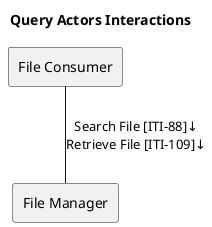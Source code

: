@startuml
title Query Actors Interactions
agent "File Consumer" as FileConsumer
agent "File Manager" as FileManager
FileConsumer -- FileManager : "Search File [ITI-88]↓\nRetrieve File [ITI-109]↓"
@enduml